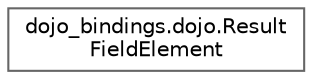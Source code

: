 digraph "Graphical Class Hierarchy"
{
 // LATEX_PDF_SIZE
  bgcolor="transparent";
  edge [fontname=Helvetica,fontsize=10,labelfontname=Helvetica,labelfontsize=10];
  node [fontname=Helvetica,fontsize=10,shape=box,height=0.2,width=0.4];
  rankdir="LR";
  Node0 [id="Node000000",label="dojo_bindings.dojo.Result\lFieldElement",height=0.2,width=0.4,color="grey40", fillcolor="white", style="filled",URL="$structdojo__bindings_1_1dojo_1_1_result_field_element.html",tooltip=" "];
}
